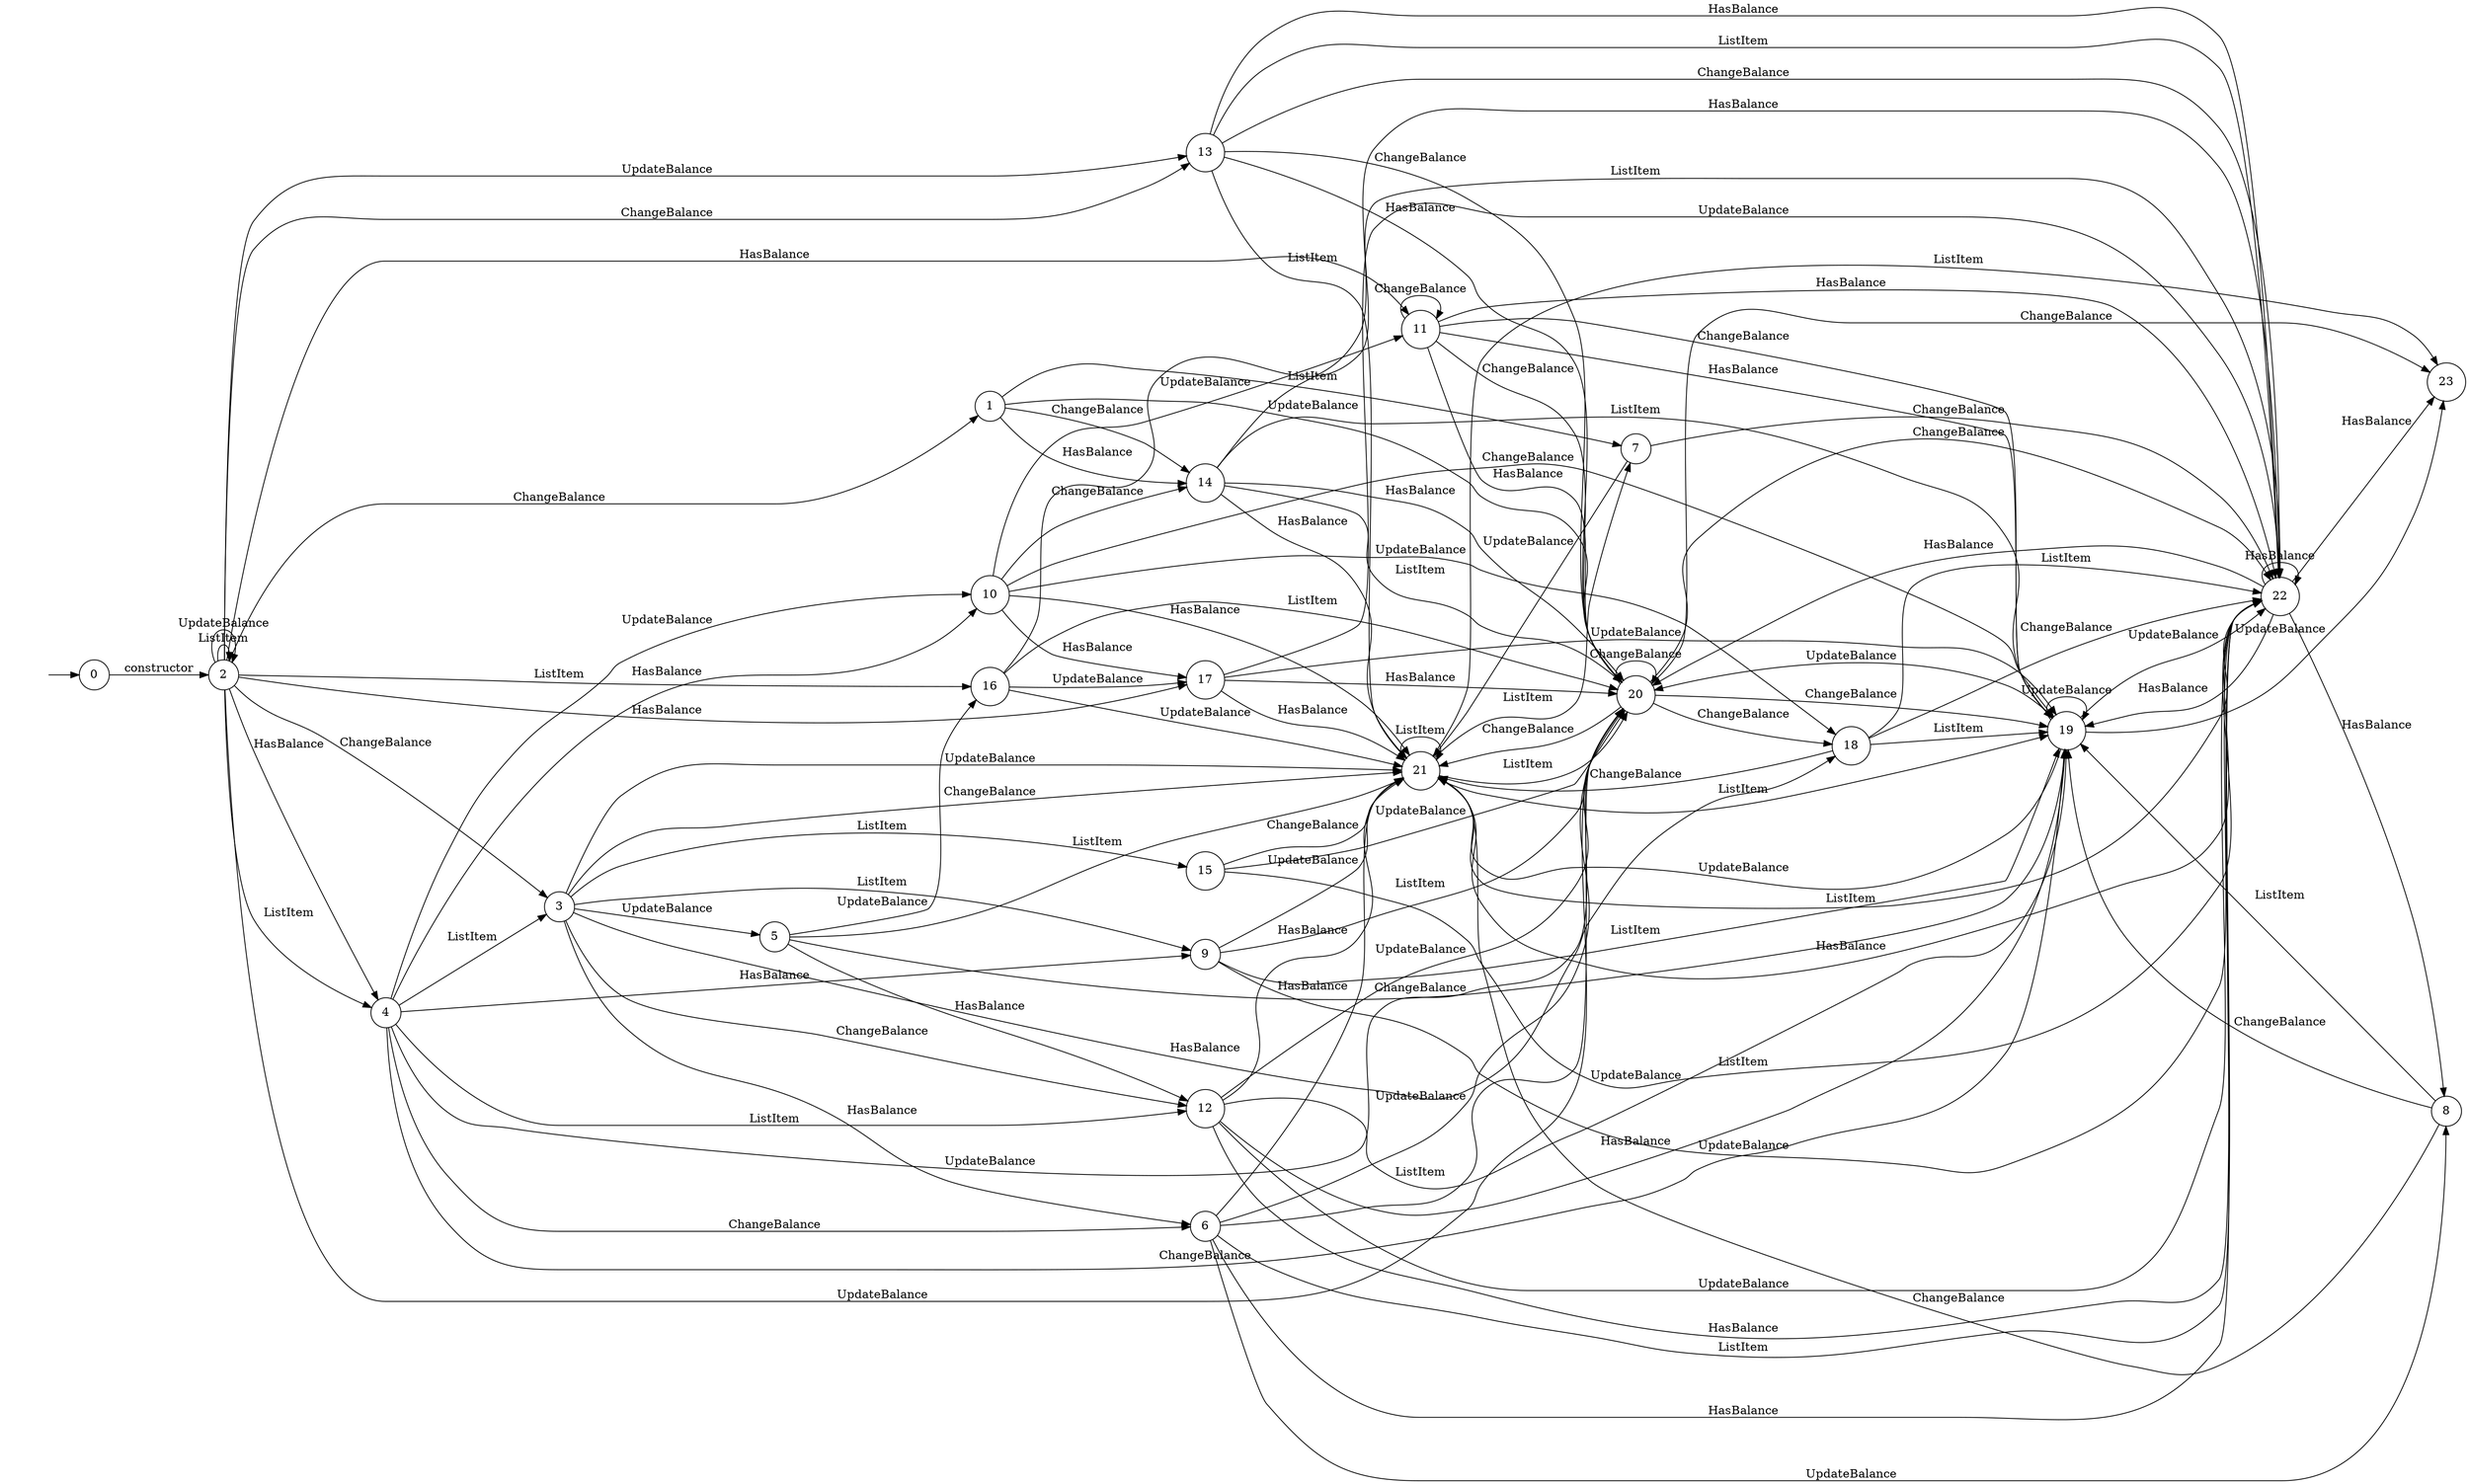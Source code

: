digraph "Dapp-Automata-data/fuzzer/testnetdata-model-rq1/Bazaar/SEKT-1" {
	graph [rankdir=LR]
	"" [label="" shape=plaintext]
	21 [label=21 shape=circle]
	23 [label=23 shape=circle]
	9 [label=9 shape=circle]
	6 [label=6 shape=circle]
	13 [label=13 shape=circle]
	8 [label=8 shape=circle]
	1 [label=1 shape=circle]
	0 [label=0 shape=circle]
	14 [label=14 shape=circle]
	2 [label=2 shape=circle]
	20 [label=20 shape=circle]
	5 [label=5 shape=circle]
	15 [label=15 shape=circle]
	18 [label=18 shape=circle]
	10 [label=10 shape=circle]
	11 [label=11 shape=circle]
	16 [label=16 shape=circle]
	7 [label=7 shape=circle]
	22 [label=22 shape=circle]
	12 [label=12 shape=circle]
	17 [label=17 shape=circle]
	4 [label=4 shape=circle]
	19 [label=19 shape=circle]
	3 [label=3 shape=circle]
	"" -> 0 [label=""]
	1 -> 7 [label=ListItem]
	1 -> 14 [label=ChangeBalance]
	1 -> 14 [label=HasBalance]
	1 -> 20 [label=UpdateBalance]
	2 -> 1 [label=ChangeBalance]
	2 -> 13 [label=ChangeBalance]
	2 -> 3 [label=ChangeBalance]
	2 -> 4 [label=ListItem]
	2 -> 2 [label=ListItem]
	2 -> 16 [label=ListItem]
	2 -> 2 [label=UpdateBalance]
	2 -> 13 [label=UpdateBalance]
	2 -> 20 [label=UpdateBalance]
	2 -> 4 [label=HasBalance]
	2 -> 11 [label=HasBalance]
	2 -> 17 [label=HasBalance]
	3 -> 5 [label=UpdateBalance]
	3 -> 21 [label=UpdateBalance]
	3 -> 9 [label=ListItem]
	3 -> 15 [label=ListItem]
	3 -> 18 [label=HasBalance]
	3 -> 6 [label=HasBalance]
	3 -> 21 [label=ChangeBalance]
	3 -> 12 [label=ChangeBalance]
	4 -> 3 [label=ListItem]
	4 -> 12 [label=ListItem]
	4 -> 10 [label=HasBalance]
	4 -> 9 [label=HasBalance]
	4 -> 19 [label=ChangeBalance]
	4 -> 6 [label=ChangeBalance]
	4 -> 10 [label=UpdateBalance]
	4 -> 20 [label=UpdateBalance]
	5 -> 12 [label=HasBalance]
	5 -> 16 [label=UpdateBalance]
	5 -> 21 [label=ListItem]
	5 -> 19 [label=ChangeBalance]
	6 -> 8 [label=UpdateBalance]
	6 -> 20 [label=UpdateBalance]
	6 -> 22 [label=ListItem]
	6 -> 20 [label=ListItem]
	6 -> 21 [label=HasBalance]
	6 -> 22 [label=HasBalance]
	7 -> 21 [label=UpdateBalance]
	7 -> 22 [label=ChangeBalance]
	8 -> 19 [label=ChangeBalance]
	8 -> 21 [label=ChangeBalance]
	8 -> 19 [label=ListItem]
	9 -> 19 [label=ListItem]
	9 -> 20 [label=ListItem]
	9 -> 21 [label=UpdateBalance]
	9 -> 22 [label=UpdateBalance]
	10 -> 19 [label=ChangeBalance]
	10 -> 14 [label=ChangeBalance]
	10 -> 18 [label=UpdateBalance]
	10 -> 11 [label=UpdateBalance]
	10 -> 21 [label=HasBalance]
	10 -> 17 [label=HasBalance]
	11 -> 19 [label=ChangeBalance]
	11 -> 11 [label=ChangeBalance]
	11 -> 20 [label=ChangeBalance]
	11 -> 19 [label=HasBalance]
	11 -> 22 [label=HasBalance]
	11 -> 20 [label=HasBalance]
	12 -> 19 [label=UpdateBalance]
	12 -> 22 [label=UpdateBalance]
	12 -> 20 [label=UpdateBalance]
	12 -> 19 [label=HasBalance]
	12 -> 21 [label=HasBalance]
	12 -> 22 [label=HasBalance]
	13 -> 22 [label=HasBalance]
	13 -> 20 [label=HasBalance]
	13 -> 21 [label=ListItem]
	13 -> 22 [label=ListItem]
	13 -> 22 [label=ChangeBalance]
	13 -> 20 [label=ChangeBalance]
	14 -> 22 [label=HasBalance]
	14 -> 21 [label=HasBalance]
	14 -> 20 [label=HasBalance]
	14 -> 19 [label=ListItem]
	14 -> 20 [label=ListItem]
	15 -> 20 [label=UpdateBalance]
	15 -> 21 [label=ChangeBalance]
	15 -> 22 [label=ListItem]
	16 -> 21 [label=UpdateBalance]
	16 -> 17 [label=UpdateBalance]
	16 -> 22 [label=ListItem]
	16 -> 20 [label=ListItem]
	17 -> 21 [label=HasBalance]
	17 -> 20 [label=HasBalance]
	17 -> 19 [label=UpdateBalance]
	17 -> 22 [label=UpdateBalance]
	18 -> 19 [label=ListItem]
	18 -> 22 [label=ListItem]
	18 -> 21 [label=ChangeBalance]
	18 -> 22 [label=ChangeBalance]
	19 -> 21 [label=UpdateBalance]
	19 -> 20 [label=UpdateBalance]
	19 -> 23 [label=UpdateBalance]
	19 -> 19 [label=UpdateBalance]
	19 -> 22 [label=UpdateBalance]
	20 -> 21 [label=ChangeBalance]
	20 -> 18 [label=ChangeBalance]
	20 -> 20 [label=ChangeBalance]
	20 -> 23 [label=ChangeBalance]
	20 -> 19 [label=ChangeBalance]
	20 -> 22 [label=ChangeBalance]
	21 -> 21 [label=ListItem]
	21 -> 23 [label=ListItem]
	21 -> 20 [label=ListItem]
	21 -> 19 [label=ListItem]
	21 -> 22 [label=ListItem]
	21 -> 7 [label=ListItem]
	22 -> 21 [label=HasBalance]
	22 -> 23 [label=HasBalance]
	22 -> 20 [label=HasBalance]
	22 -> 19 [label=HasBalance]
	22 -> 8 [label=HasBalance]
	22 -> 22 [label=HasBalance]
	0 -> 2 [label=constructor]
}
